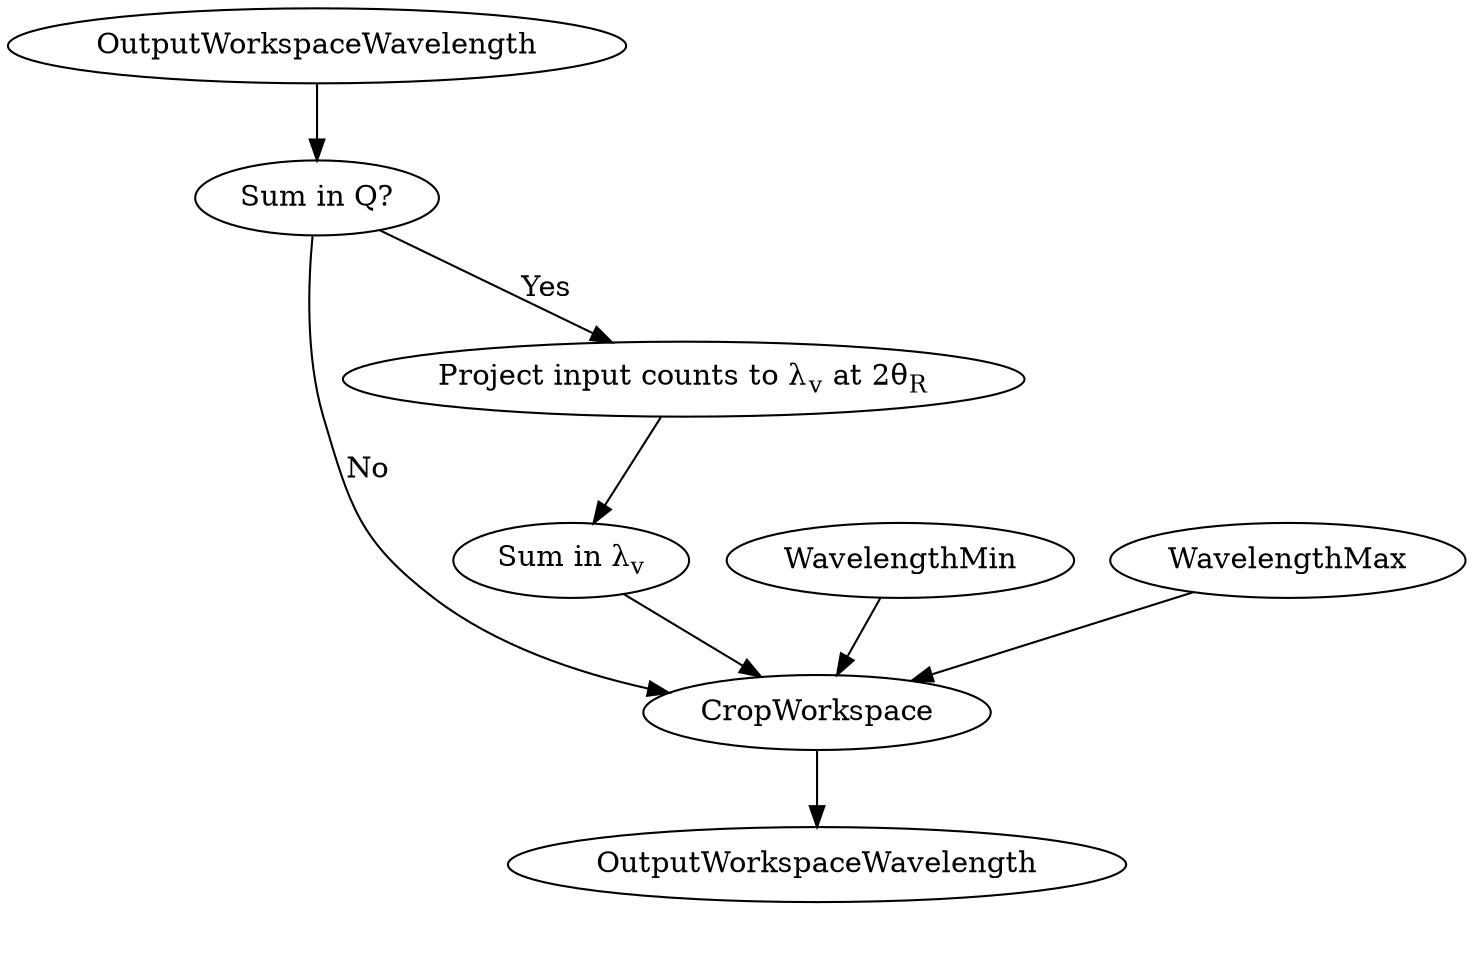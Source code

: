 digraph ReflectometryReductionOne {
label = "\n"
 //$global_style

subgraph params {
 //$param_style
  inputWorkspace     [label="OutputWorkspaceWavelength", group=g1]
  outputWorkspaceWav [label="OutputWorkspaceWavelength"]
  wavMin             [label="WavelengthMin", group=gwav]
  wavMax             [label="WavelengthMax", group=gwav]
}

subgraph decisions {
 //$decision_style
  checkSumInQ        [label="Sum in Q?"]
}

subgraph algorithms {
 //$algorithm_style
  cropWav           [label="CropWorkspace"]
}

subgraph processes {
 //$process_style
  projectCounts      [label=<Project input counts to &lambda;<sub>v</sub> at 2&theta;<sub>R</sub>>]
  sumInQ             [label=<Sum in &lambda;<sub>v</sub>>]
}

subgraph values {
 //$value_style
}

inputWorkspace     -> checkSumInQ
checkSumInQ        -> projectCounts      [label="Yes"]
checkSumInQ        -> cropWav            [label="No"]
projectCounts      -> sumInQ
sumInQ             -> cropWav
wavMin             -> cropWav
wavMax             -> cropWav
cropWav            -> outputWorkspaceWav

}

